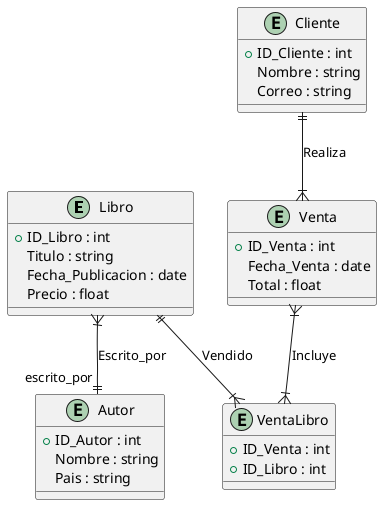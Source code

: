 @startuml Librería
entity "Libro" {
    +ID_Libro : int
    Titulo : string
    Fecha_Publicacion : date
    Precio : float
}

entity "Autor" {
    +ID_Autor : int
    Nombre : string
    Pais : string
}

entity "Cliente" {
    +ID_Cliente : int
    Nombre : string
    Correo : string
}

entity "Venta" {
    +ID_Venta : int
    Fecha_Venta : date
    Total : float
}

entity "VentaLibro" {
    +ID_Venta : int
    +ID_Libro : int
}

' Relación entre entidades
Libro }|--|| "escrito_por" Autor : Escrito_por
Cliente ||--|{ Venta : Realiza
Venta }|--|{ VentaLibro : Incluye
Libro ||--|{ VentaLibro : Vendido

@enduml
